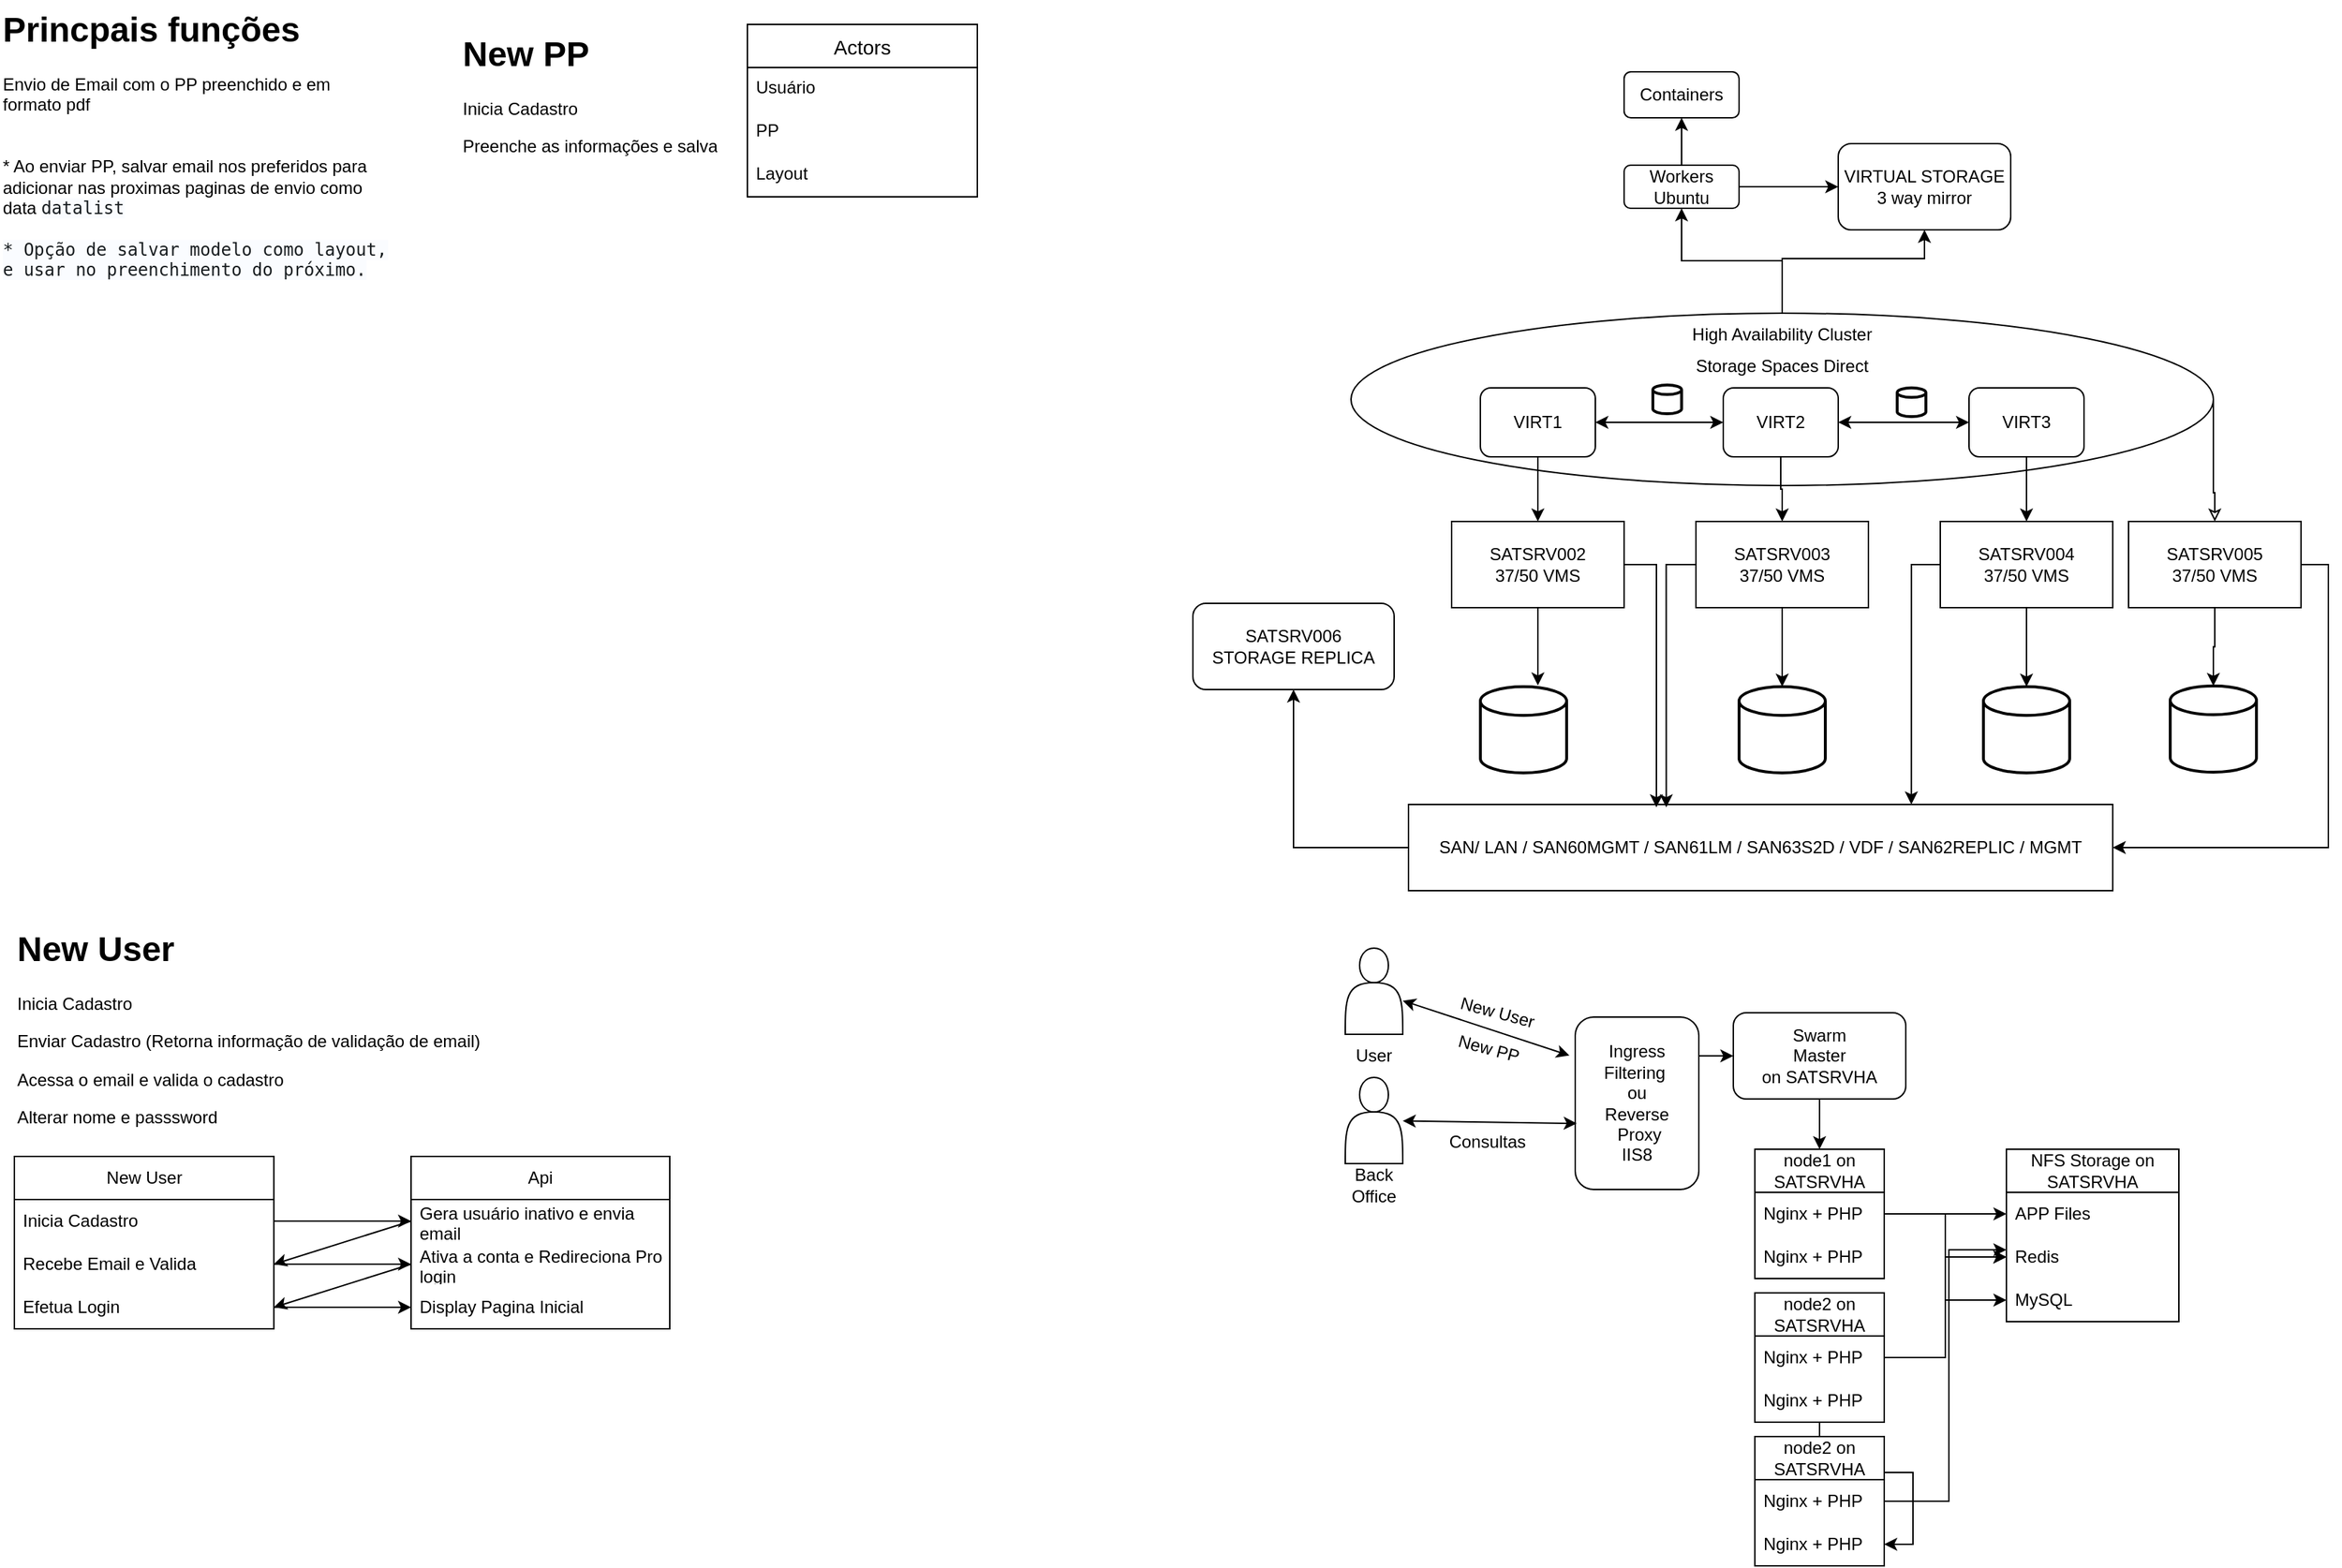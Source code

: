 <mxfile version="26.0.10">
  <diagram name="Página-1" id="sRb1VMFzk7k9GQqIcpJP">
    <mxGraphModel dx="1434" dy="738" grid="1" gridSize="10" guides="1" tooltips="1" connect="1" arrows="1" fold="1" page="1" pageScale="1" pageWidth="827" pageHeight="1169" math="0" shadow="0">
      <root>
        <mxCell id="0" />
        <mxCell id="1" parent="0" />
        <mxCell id="ARVa0btEPRFmbiTW9nYL-86" value="" style="ellipse;whiteSpace=wrap;html=1;fillColor=none;" parent="1" vertex="1">
          <mxGeometry x="960" y="228" width="600" height="120" as="geometry" />
        </mxCell>
        <mxCell id="Wn1Gz2yx4NgpHpHnQSWB-1" value="&lt;div&gt;Ingress Filtering&amp;nbsp;&lt;/div&gt;&lt;div&gt;ou&lt;/div&gt;&lt;div&gt;Reverse&lt;/div&gt;&lt;div&gt;&lt;span style=&quot;background-color: transparent; color: light-dark(rgb(0, 0, 0), rgb(255, 255, 255));&quot;&gt;&amp;nbsp;Proxy&lt;/span&gt;&lt;/div&gt;&lt;div&gt;&lt;span style=&quot;background-color: transparent; color: light-dark(rgb(0, 0, 0), rgb(255, 255, 255));&quot;&gt;IIS8&lt;/span&gt;&lt;/div&gt;" style="rounded=1;whiteSpace=wrap;html=1;" parent="1" vertex="1">
          <mxGeometry x="1116" y="718" width="86" height="120" as="geometry" />
        </mxCell>
        <mxCell id="Wn1Gz2yx4NgpHpHnQSWB-8" style="rounded=0;orthogonalLoop=1;jettySize=auto;html=1;entryX=-0.047;entryY=0.223;entryDx=0;entryDy=0;entryPerimeter=0;startArrow=classic;startFill=1;" parent="1" source="Wn1Gz2yx4NgpHpHnQSWB-6" target="Wn1Gz2yx4NgpHpHnQSWB-1" edge="1">
          <mxGeometry relative="1" as="geometry" />
        </mxCell>
        <mxCell id="Wn1Gz2yx4NgpHpHnQSWB-10" value="New User" style="text;html=1;align=center;verticalAlign=middle;whiteSpace=wrap;rounded=0;rotation=15;" parent="1" vertex="1">
          <mxGeometry x="1027.29" y="705" width="70" height="20" as="geometry" />
        </mxCell>
        <mxCell id="ARVa0btEPRFmbiTW9nYL-18" style="edgeStyle=orthogonalEdgeStyle;rounded=0;orthogonalLoop=1;jettySize=auto;html=1;entryX=0.5;entryY=0;entryDx=0;entryDy=0;" parent="1" source="Wn1Gz2yx4NgpHpHnQSWB-64" target="ARVa0btEPRFmbiTW9nYL-1" edge="1">
          <mxGeometry relative="1" as="geometry" />
        </mxCell>
        <mxCell id="Wn1Gz2yx4NgpHpHnQSWB-64" value="Swarm&lt;div&gt;Master&lt;/div&gt;&lt;div&gt;on SATSRVHA&lt;/div&gt;" style="rounded=1;whiteSpace=wrap;html=1;" parent="1" vertex="1">
          <mxGeometry x="1226" y="715" width="120" height="60" as="geometry" />
        </mxCell>
        <mxCell id="Wn1Gz2yx4NgpHpHnQSWB-68" style="edgeStyle=orthogonalEdgeStyle;rounded=0;orthogonalLoop=1;jettySize=auto;html=1;entryX=1;entryY=0.225;entryDx=0;entryDy=0;entryPerimeter=0;startArrow=classic;startFill=1;endArrow=none;endFill=0;" parent="1" source="Wn1Gz2yx4NgpHpHnQSWB-64" target="Wn1Gz2yx4NgpHpHnQSWB-1" edge="1">
          <mxGeometry relative="1" as="geometry" />
        </mxCell>
        <mxCell id="upmeUNGwV4wzVVxZJevL-4" value="Actors" style="swimlane;fontStyle=0;childLayout=stackLayout;horizontal=1;startSize=30;horizontalStack=0;resizeParent=1;resizeParentMax=0;resizeLast=0;collapsible=1;marginBottom=0;align=center;fontSize=14;swimlaneLine=1;resizable=1;container=1;" parent="1" vertex="1">
          <mxGeometry x="540" y="27" width="160" height="120" as="geometry" />
        </mxCell>
        <mxCell id="upmeUNGwV4wzVVxZJevL-5" value="Usuário" style="text;strokeColor=none;fillColor=none;spacingLeft=4;spacingRight=4;overflow=hidden;rotatable=0;points=[[0,0.5],[1,0.5]];portConstraint=eastwest;fontSize=12;whiteSpace=wrap;html=1;" parent="upmeUNGwV4wzVVxZJevL-4" vertex="1">
          <mxGeometry y="30" width="160" height="30" as="geometry" />
        </mxCell>
        <mxCell id="upmeUNGwV4wzVVxZJevL-6" value="PP" style="text;strokeColor=none;fillColor=none;spacingLeft=4;spacingRight=4;overflow=hidden;rotatable=0;points=[[0,0.5],[1,0.5]];portConstraint=eastwest;fontSize=12;whiteSpace=wrap;html=1;" parent="upmeUNGwV4wzVVxZJevL-4" vertex="1">
          <mxGeometry y="60" width="160" height="30" as="geometry" />
        </mxCell>
        <mxCell id="upmeUNGwV4wzVVxZJevL-7" value="Layout" style="text;strokeColor=none;fillColor=none;spacingLeft=4;spacingRight=4;overflow=hidden;rotatable=0;points=[[0,0.5],[1,0.5]];portConstraint=eastwest;fontSize=12;whiteSpace=wrap;html=1;" parent="upmeUNGwV4wzVVxZJevL-4" vertex="1">
          <mxGeometry y="90" width="160" height="30" as="geometry" />
        </mxCell>
        <mxCell id="upmeUNGwV4wzVVxZJevL-9" style="rounded=0;orthogonalLoop=1;jettySize=auto;html=1;entryX=0.012;entryY=0.617;entryDx=0;entryDy=0;entryPerimeter=0;startArrow=classic;startFill=1;" parent="1" source="upmeUNGwV4wzVVxZJevL-1" target="Wn1Gz2yx4NgpHpHnQSWB-1" edge="1">
          <mxGeometry relative="1" as="geometry" />
        </mxCell>
        <mxCell id="upmeUNGwV4wzVVxZJevL-10" value="Consultas" style="text;html=1;align=center;verticalAlign=middle;whiteSpace=wrap;rounded=0;rotation=0;" parent="1" vertex="1">
          <mxGeometry x="1009.22" y="793.44" width="92.42" height="23.12" as="geometry" />
        </mxCell>
        <mxCell id="upmeUNGwV4wzVVxZJevL-23" value="" style="group" parent="1" vertex="1" connectable="0">
          <mxGeometry x="946" y="760" width="60" height="90" as="geometry" />
        </mxCell>
        <mxCell id="upmeUNGwV4wzVVxZJevL-1" value="" style="shape=actor;whiteSpace=wrap;html=1;movable=1;resizable=1;rotatable=1;deletable=1;editable=1;locked=0;connectable=1;" parent="upmeUNGwV4wzVVxZJevL-23" vertex="1">
          <mxGeometry x="10" width="40" height="60" as="geometry" />
        </mxCell>
        <mxCell id="upmeUNGwV4wzVVxZJevL-2" value="Back Office" style="text;html=1;align=center;verticalAlign=middle;whiteSpace=wrap;rounded=0;movable=1;resizable=1;rotatable=1;deletable=1;editable=1;locked=0;connectable=1;" parent="upmeUNGwV4wzVVxZJevL-23" vertex="1">
          <mxGeometry y="60" width="60" height="30" as="geometry" />
        </mxCell>
        <mxCell id="upmeUNGwV4wzVVxZJevL-24" value="" style="group" parent="1" vertex="1" connectable="0">
          <mxGeometry x="946" y="670" width="60" height="90" as="geometry" />
        </mxCell>
        <mxCell id="Wn1Gz2yx4NgpHpHnQSWB-6" value="" style="shape=actor;whiteSpace=wrap;html=1;" parent="upmeUNGwV4wzVVxZJevL-24" vertex="1">
          <mxGeometry x="10" width="40" height="60" as="geometry" />
        </mxCell>
        <mxCell id="Wn1Gz2yx4NgpHpHnQSWB-7" value="User" style="text;html=1;align=center;verticalAlign=middle;whiteSpace=wrap;rounded=0;" parent="upmeUNGwV4wzVVxZJevL-24" vertex="1">
          <mxGeometry y="60" width="60" height="30" as="geometry" />
        </mxCell>
        <mxCell id="upmeUNGwV4wzVVxZJevL-35" value="New PP" style="text;html=1;align=center;verticalAlign=middle;whiteSpace=wrap;rounded=0;rotation=15;" parent="1" vertex="1">
          <mxGeometry x="1013.58" y="730" width="83.71" height="20" as="geometry" />
        </mxCell>
        <mxCell id="CH-ot6qZyjlO4fEg6qcQ-2" value="&lt;h1 style=&quot;margin-top: 0px;&quot;&gt;New User&lt;/h1&gt;&lt;p&gt;Inicia Cadastro&lt;/p&gt;&lt;p&gt;Enviar Cadastro (Retorna informação de validação de email)&lt;/p&gt;&lt;p&gt;Acessa o email e valida o cadastro&lt;/p&gt;&lt;p&gt;Alterar nome e passsword&lt;/p&gt;" style="text;html=1;whiteSpace=wrap;overflow=hidden;rounded=0;" parent="1" vertex="1">
          <mxGeometry x="30" y="650" width="340" height="155" as="geometry" />
        </mxCell>
        <mxCell id="CH-ot6qZyjlO4fEg6qcQ-4" value="&lt;h1 style=&quot;margin-top: 0px;&quot;&gt;Princpais funções&lt;/h1&gt;&lt;div&gt;Envio de Email com o PP preenchido e em formato pdf&amp;nbsp;&lt;/div&gt;&lt;div&gt;&lt;br&gt;&lt;/div&gt;&lt;div&gt;&lt;br&gt;&lt;/div&gt;&lt;div&gt;* Ao enviar PP, salvar email nos preferidos para adicionar nas proximas paginas de envio como data&amp;nbsp;&lt;span style=&quot;background-color: rgb(250, 252, 255); color: rgb(23, 28, 31); font-family: monospace; white-space-collapse: preserve;&quot;&gt;datalist&lt;/span&gt;&lt;/div&gt;&lt;div&gt;&lt;span style=&quot;background-color: rgb(250, 252, 255); color: rgb(23, 28, 31); font-family: monospace; white-space-collapse: preserve;&quot;&gt;&lt;br&gt;&lt;/span&gt;&lt;/div&gt;&lt;div&gt;&lt;span style=&quot;background-color: rgb(250, 252, 255); color: rgb(23, 28, 31); font-family: monospace; white-space-collapse: preserve;&quot;&gt;* Opção de salvar modelo como layout, e usar no preenchimento do próximo.&lt;/span&gt;&lt;/div&gt;" style="text;html=1;whiteSpace=wrap;overflow=hidden;rounded=0;" parent="1" vertex="1">
          <mxGeometry x="20" y="10" width="270" height="208" as="geometry" />
        </mxCell>
        <mxCell id="ARVa0btEPRFmbiTW9nYL-1" value="node1 on SATSRVHA" style="swimlane;fontStyle=0;childLayout=stackLayout;horizontal=1;startSize=30;horizontalStack=0;resizeParent=1;resizeParentMax=0;resizeLast=0;collapsible=1;marginBottom=0;whiteSpace=wrap;html=1;" parent="1" vertex="1">
          <mxGeometry x="1241" y="810" width="90" height="90" as="geometry" />
        </mxCell>
        <mxCell id="ARVa0btEPRFmbiTW9nYL-2" value="Nginx + PHP" style="text;strokeColor=none;fillColor=none;align=left;verticalAlign=middle;spacingLeft=4;spacingRight=4;overflow=hidden;points=[[0,0.5],[1,0.5]];portConstraint=eastwest;rotatable=0;whiteSpace=wrap;html=1;" parent="ARVa0btEPRFmbiTW9nYL-1" vertex="1">
          <mxGeometry y="30" width="90" height="30" as="geometry" />
        </mxCell>
        <mxCell id="ARVa0btEPRFmbiTW9nYL-57" value="Nginx + PHP" style="text;strokeColor=none;fillColor=none;align=left;verticalAlign=middle;spacingLeft=4;spacingRight=4;overflow=hidden;points=[[0,0.5],[1,0.5]];portConstraint=eastwest;rotatable=0;whiteSpace=wrap;html=1;" parent="ARVa0btEPRFmbiTW9nYL-1" vertex="1">
          <mxGeometry y="60" width="90" height="30" as="geometry" />
        </mxCell>
        <mxCell id="ARVa0btEPRFmbiTW9nYL-10" value="NFS Storage on&lt;div&gt;SATSRVHA&lt;/div&gt;" style="swimlane;fontStyle=0;childLayout=stackLayout;horizontal=1;startSize=30;horizontalStack=0;resizeParent=1;resizeParentMax=0;resizeLast=0;collapsible=1;marginBottom=0;whiteSpace=wrap;html=1;" parent="1" vertex="1">
          <mxGeometry x="1416" y="810" width="120" height="120" as="geometry" />
        </mxCell>
        <mxCell id="ARVa0btEPRFmbiTW9nYL-12" value="APP Files" style="text;strokeColor=none;fillColor=none;align=left;verticalAlign=middle;spacingLeft=4;spacingRight=4;overflow=hidden;points=[[0,0.5],[1,0.5]];portConstraint=eastwest;rotatable=0;whiteSpace=wrap;html=1;" parent="ARVa0btEPRFmbiTW9nYL-10" vertex="1">
          <mxGeometry y="30" width="120" height="30" as="geometry" />
        </mxCell>
        <mxCell id="ARVa0btEPRFmbiTW9nYL-13" value="Redis" style="text;strokeColor=none;fillColor=none;align=left;verticalAlign=middle;spacingLeft=4;spacingRight=4;overflow=hidden;points=[[0,0.5],[1,0.5]];portConstraint=eastwest;rotatable=0;whiteSpace=wrap;html=1;" parent="ARVa0btEPRFmbiTW9nYL-10" vertex="1">
          <mxGeometry y="60" width="120" height="30" as="geometry" />
        </mxCell>
        <mxCell id="ARVa0btEPRFmbiTW9nYL-44" value="MySQL" style="text;strokeColor=none;fillColor=none;align=left;verticalAlign=middle;spacingLeft=4;spacingRight=4;overflow=hidden;points=[[0,0.5],[1,0.5]];portConstraint=eastwest;rotatable=0;whiteSpace=wrap;html=1;" parent="ARVa0btEPRFmbiTW9nYL-10" vertex="1">
          <mxGeometry y="90" width="120" height="30" as="geometry" />
        </mxCell>
        <mxCell id="ARVa0btEPRFmbiTW9nYL-14" style="edgeStyle=orthogonalEdgeStyle;rounded=0;orthogonalLoop=1;jettySize=auto;html=1;exitX=1;exitY=0.5;exitDx=0;exitDy=0;entryX=0;entryY=0.5;entryDx=0;entryDy=0;startArrow=none;startFill=0;" parent="1" source="ARVa0btEPRFmbiTW9nYL-2" target="ARVa0btEPRFmbiTW9nYL-12" edge="1">
          <mxGeometry relative="1" as="geometry" />
        </mxCell>
        <mxCell id="ARVa0btEPRFmbiTW9nYL-45" style="edgeStyle=orthogonalEdgeStyle;rounded=0;orthogonalLoop=1;jettySize=auto;html=1;entryX=0;entryY=0.5;entryDx=0;entryDy=0;" parent="1" source="ARVa0btEPRFmbiTW9nYL-2" target="ARVa0btEPRFmbiTW9nYL-13" edge="1">
          <mxGeometry relative="1" as="geometry" />
        </mxCell>
        <mxCell id="ARVa0btEPRFmbiTW9nYL-46" style="edgeStyle=orthogonalEdgeStyle;rounded=0;orthogonalLoop=1;jettySize=auto;html=1;exitX=1;exitY=0.5;exitDx=0;exitDy=0;entryX=0;entryY=0.5;entryDx=0;entryDy=0;startArrow=none;startFill=0;" parent="1" source="ARVa0btEPRFmbiTW9nYL-2" target="ARVa0btEPRFmbiTW9nYL-44" edge="1">
          <mxGeometry relative="1" as="geometry" />
        </mxCell>
        <mxCell id="ARVa0btEPRFmbiTW9nYL-63" value="" style="edgeStyle=orthogonalEdgeStyle;rounded=0;orthogonalLoop=1;jettySize=auto;html=1;" parent="1" source="ARVa0btEPRFmbiTW9nYL-47" target="ARVa0btEPRFmbiTW9nYL-61" edge="1">
          <mxGeometry relative="1" as="geometry" />
        </mxCell>
        <mxCell id="ARVa0btEPRFmbiTW9nYL-47" value="node2 on SATSRVHA" style="swimlane;fontStyle=0;childLayout=stackLayout;horizontal=1;startSize=30;horizontalStack=0;resizeParent=1;resizeParentMax=0;resizeLast=0;collapsible=1;marginBottom=0;whiteSpace=wrap;html=1;" parent="1" vertex="1">
          <mxGeometry x="1241" y="910" width="90" height="90" as="geometry" />
        </mxCell>
        <mxCell id="ARVa0btEPRFmbiTW9nYL-48" value="Nginx + PHP" style="text;strokeColor=none;fillColor=none;align=left;verticalAlign=middle;spacingLeft=4;spacingRight=4;overflow=hidden;points=[[0,0.5],[1,0.5]];portConstraint=eastwest;rotatable=0;whiteSpace=wrap;html=1;" parent="ARVa0btEPRFmbiTW9nYL-47" vertex="1">
          <mxGeometry y="30" width="90" height="30" as="geometry" />
        </mxCell>
        <mxCell id="ARVa0btEPRFmbiTW9nYL-51" value="Nginx + PHP" style="text;strokeColor=none;fillColor=none;align=left;verticalAlign=middle;spacingLeft=4;spacingRight=4;overflow=hidden;points=[[0,0.5],[1,0.5]];portConstraint=eastwest;rotatable=0;whiteSpace=wrap;html=1;" parent="ARVa0btEPRFmbiTW9nYL-47" vertex="1">
          <mxGeometry y="60" width="90" height="30" as="geometry" />
        </mxCell>
        <mxCell id="ARVa0btEPRFmbiTW9nYL-58" style="edgeStyle=orthogonalEdgeStyle;rounded=0;orthogonalLoop=1;jettySize=auto;html=1;entryX=0;entryY=0.5;entryDx=0;entryDy=0;" parent="1" source="ARVa0btEPRFmbiTW9nYL-48" target="ARVa0btEPRFmbiTW9nYL-13" edge="1">
          <mxGeometry relative="1" as="geometry" />
        </mxCell>
        <mxCell id="ARVa0btEPRFmbiTW9nYL-59" value="node2 on SATSRVHA" style="swimlane;fontStyle=0;childLayout=stackLayout;horizontal=1;startSize=30;horizontalStack=0;resizeParent=1;resizeParentMax=0;resizeLast=0;collapsible=1;marginBottom=0;whiteSpace=wrap;html=1;" parent="1" vertex="1">
          <mxGeometry x="1241" y="1010" width="90" height="90" as="geometry" />
        </mxCell>
        <mxCell id="ARVa0btEPRFmbiTW9nYL-60" value="Nginx + PHP" style="text;strokeColor=none;fillColor=none;align=left;verticalAlign=middle;spacingLeft=4;spacingRight=4;overflow=hidden;points=[[0,0.5],[1,0.5]];portConstraint=eastwest;rotatable=0;whiteSpace=wrap;html=1;" parent="ARVa0btEPRFmbiTW9nYL-59" vertex="1">
          <mxGeometry y="30" width="90" height="30" as="geometry" />
        </mxCell>
        <mxCell id="ARVa0btEPRFmbiTW9nYL-61" value="Nginx + PHP" style="text;strokeColor=none;fillColor=none;align=left;verticalAlign=middle;spacingLeft=4;spacingRight=4;overflow=hidden;points=[[0,0.5],[1,0.5]];portConstraint=eastwest;rotatable=0;whiteSpace=wrap;html=1;" parent="ARVa0btEPRFmbiTW9nYL-59" vertex="1">
          <mxGeometry y="60" width="90" height="30" as="geometry" />
        </mxCell>
        <mxCell id="ARVa0btEPRFmbiTW9nYL-62" style="edgeStyle=orthogonalEdgeStyle;rounded=0;orthogonalLoop=1;jettySize=auto;html=1;" parent="1" source="ARVa0btEPRFmbiTW9nYL-60" edge="1">
          <mxGeometry relative="1" as="geometry">
            <mxPoint x="1416" y="880" as="targetPoint" />
            <Array as="points">
              <mxPoint x="1376" y="1055" />
              <mxPoint x="1376" y="880" />
            </Array>
          </mxGeometry>
        </mxCell>
        <mxCell id="ARVa0btEPRFmbiTW9nYL-64" value="SATSRV002&lt;div&gt;37/50 VMS&lt;/div&gt;" style="rounded=0;whiteSpace=wrap;html=1;" parent="1" vertex="1">
          <mxGeometry x="1030" y="373" width="120" height="60" as="geometry" />
        </mxCell>
        <mxCell id="ARVa0btEPRFmbiTW9nYL-65" value="SATSRV003&lt;div&gt;37/50 VMS&lt;/div&gt;" style="rounded=0;whiteSpace=wrap;html=1;" parent="1" vertex="1">
          <mxGeometry x="1200" y="373" width="120" height="60" as="geometry" />
        </mxCell>
        <mxCell id="ARVa0btEPRFmbiTW9nYL-66" value="SATSRV004&lt;div&gt;37/50 VMS&lt;/div&gt;" style="rounded=0;whiteSpace=wrap;html=1;" parent="1" vertex="1">
          <mxGeometry x="1370" y="373" width="120" height="60" as="geometry" />
        </mxCell>
        <mxCell id="ARVa0btEPRFmbiTW9nYL-71" style="edgeStyle=orthogonalEdgeStyle;rounded=0;orthogonalLoop=1;jettySize=auto;html=1;entryX=0.5;entryY=0;entryDx=0;entryDy=0;" parent="1" source="ARVa0btEPRFmbiTW9nYL-68" target="ARVa0btEPRFmbiTW9nYL-64" edge="1">
          <mxGeometry relative="1" as="geometry" />
        </mxCell>
        <mxCell id="ARVa0btEPRFmbiTW9nYL-68" value="VIRT1" style="rounded=1;whiteSpace=wrap;html=1;" parent="1" vertex="1">
          <mxGeometry x="1050" y="280" width="80" height="48" as="geometry" />
        </mxCell>
        <mxCell id="ARVa0btEPRFmbiTW9nYL-80" style="edgeStyle=orthogonalEdgeStyle;rounded=0;orthogonalLoop=1;jettySize=auto;html=1;entryX=0;entryY=0.5;entryDx=0;entryDy=0;startArrow=classic;startFill=1;" parent="1" source="ARVa0btEPRFmbiTW9nYL-69" target="ARVa0btEPRFmbiTW9nYL-70" edge="1">
          <mxGeometry relative="1" as="geometry" />
        </mxCell>
        <mxCell id="ARVa0btEPRFmbiTW9nYL-81" style="edgeStyle=orthogonalEdgeStyle;rounded=0;orthogonalLoop=1;jettySize=auto;html=1;entryX=1;entryY=0.5;entryDx=0;entryDy=0;startArrow=classic;startFill=1;" parent="1" source="ARVa0btEPRFmbiTW9nYL-69" target="ARVa0btEPRFmbiTW9nYL-68" edge="1">
          <mxGeometry relative="1" as="geometry" />
        </mxCell>
        <mxCell id="ARVa0btEPRFmbiTW9nYL-82" style="edgeStyle=orthogonalEdgeStyle;rounded=0;orthogonalLoop=1;jettySize=auto;html=1;entryX=0.5;entryY=0;entryDx=0;entryDy=0;" parent="1" source="ARVa0btEPRFmbiTW9nYL-69" target="ARVa0btEPRFmbiTW9nYL-65" edge="1">
          <mxGeometry relative="1" as="geometry" />
        </mxCell>
        <mxCell id="ARVa0btEPRFmbiTW9nYL-69" value="VIRT2" style="rounded=1;whiteSpace=wrap;html=1;" parent="1" vertex="1">
          <mxGeometry x="1219" y="280" width="80" height="48" as="geometry" />
        </mxCell>
        <mxCell id="ARVa0btEPRFmbiTW9nYL-73" style="edgeStyle=orthogonalEdgeStyle;rounded=0;orthogonalLoop=1;jettySize=auto;html=1;" parent="1" source="ARVa0btEPRFmbiTW9nYL-70" target="ARVa0btEPRFmbiTW9nYL-66" edge="1">
          <mxGeometry relative="1" as="geometry" />
        </mxCell>
        <mxCell id="ARVa0btEPRFmbiTW9nYL-70" value="VIRT3" style="rounded=1;whiteSpace=wrap;html=1;" parent="1" vertex="1">
          <mxGeometry x="1390" y="280" width="80" height="48" as="geometry" />
        </mxCell>
        <mxCell id="ARVa0btEPRFmbiTW9nYL-74" value="" style="strokeWidth=2;html=1;shape=mxgraph.flowchart.database;whiteSpace=wrap;" parent="1" vertex="1">
          <mxGeometry x="1050" y="488" width="60" height="60" as="geometry" />
        </mxCell>
        <mxCell id="ARVa0btEPRFmbiTW9nYL-75" value="" style="strokeWidth=2;html=1;shape=mxgraph.flowchart.database;whiteSpace=wrap;" parent="1" vertex="1">
          <mxGeometry x="1230" y="488" width="60" height="60" as="geometry" />
        </mxCell>
        <mxCell id="ARVa0btEPRFmbiTW9nYL-76" value="" style="strokeWidth=2;html=1;shape=mxgraph.flowchart.database;whiteSpace=wrap;" parent="1" vertex="1">
          <mxGeometry x="1400" y="488" width="60" height="60" as="geometry" />
        </mxCell>
        <mxCell id="ARVa0btEPRFmbiTW9nYL-77" style="edgeStyle=orthogonalEdgeStyle;rounded=0;orthogonalLoop=1;jettySize=auto;html=1;entryX=0.667;entryY=-0.014;entryDx=0;entryDy=0;entryPerimeter=0;" parent="1" source="ARVa0btEPRFmbiTW9nYL-64" target="ARVa0btEPRFmbiTW9nYL-74" edge="1">
          <mxGeometry relative="1" as="geometry" />
        </mxCell>
        <mxCell id="ARVa0btEPRFmbiTW9nYL-78" style="edgeStyle=orthogonalEdgeStyle;rounded=0;orthogonalLoop=1;jettySize=auto;html=1;entryX=0.5;entryY=0;entryDx=0;entryDy=0;entryPerimeter=0;" parent="1" source="ARVa0btEPRFmbiTW9nYL-65" target="ARVa0btEPRFmbiTW9nYL-75" edge="1">
          <mxGeometry relative="1" as="geometry" />
        </mxCell>
        <mxCell id="ARVa0btEPRFmbiTW9nYL-79" style="edgeStyle=orthogonalEdgeStyle;rounded=0;orthogonalLoop=1;jettySize=auto;html=1;entryX=0.5;entryY=0;entryDx=0;entryDy=0;entryPerimeter=0;" parent="1" source="ARVa0btEPRFmbiTW9nYL-66" target="ARVa0btEPRFmbiTW9nYL-76" edge="1">
          <mxGeometry relative="1" as="geometry" />
        </mxCell>
        <mxCell id="ARVa0btEPRFmbiTW9nYL-83" value="" style="strokeWidth=2;html=1;shape=mxgraph.flowchart.database;whiteSpace=wrap;" parent="1" vertex="1">
          <mxGeometry x="1170" y="278" width="20" height="20" as="geometry" />
        </mxCell>
        <mxCell id="ARVa0btEPRFmbiTW9nYL-85" value="" style="strokeWidth=2;html=1;shape=mxgraph.flowchart.database;whiteSpace=wrap;" parent="1" vertex="1">
          <mxGeometry x="1340" y="280" width="20" height="20" as="geometry" />
        </mxCell>
        <mxCell id="ARVa0btEPRFmbiTW9nYL-87" value="VIRTUAL STORAGE&lt;div&gt;3 way mirror&lt;/div&gt;" style="rounded=1;whiteSpace=wrap;html=1;" parent="1" vertex="1">
          <mxGeometry x="1299" y="110" width="120" height="60" as="geometry" />
        </mxCell>
        <mxCell id="ARVa0btEPRFmbiTW9nYL-89" value="Storage Spaces Direct" style="text;html=1;align=center;verticalAlign=middle;whiteSpace=wrap;rounded=0;" parent="1" vertex="1">
          <mxGeometry x="1190" y="250" width="140" height="30" as="geometry" />
        </mxCell>
        <mxCell id="ARVa0btEPRFmbiTW9nYL-103" style="edgeStyle=orthogonalEdgeStyle;rounded=0;orthogonalLoop=1;jettySize=auto;html=1;entryX=0.5;entryY=1;entryDx=0;entryDy=0;" parent="1" source="ARVa0btEPRFmbiTW9nYL-90" target="ARVa0btEPRFmbiTW9nYL-102" edge="1">
          <mxGeometry relative="1" as="geometry" />
        </mxCell>
        <mxCell id="ARVa0btEPRFmbiTW9nYL-90" value="SAN/ LAN / SAN60MGMT / SAN61LM / SAN63S2D / VDF / SAN62REPLIC / MGMT" style="rounded=0;whiteSpace=wrap;html=1;" parent="1" vertex="1">
          <mxGeometry x="1000" y="570" width="490" height="60" as="geometry" />
        </mxCell>
        <mxCell id="ARVa0btEPRFmbiTW9nYL-93" style="edgeStyle=orthogonalEdgeStyle;rounded=0;orthogonalLoop=1;jettySize=auto;html=1;exitX=0;exitY=0.5;exitDx=0;exitDy=0;entryX=0.714;entryY=0;entryDx=0;entryDy=0;entryPerimeter=0;" parent="1" source="ARVa0btEPRFmbiTW9nYL-66" target="ARVa0btEPRFmbiTW9nYL-90" edge="1">
          <mxGeometry relative="1" as="geometry" />
        </mxCell>
        <mxCell id="ARVa0btEPRFmbiTW9nYL-99" style="edgeStyle=orthogonalEdgeStyle;rounded=0;orthogonalLoop=1;jettySize=auto;html=1;exitX=0.5;exitY=0;exitDx=0;exitDy=0;entryX=0.5;entryY=1;entryDx=0;entryDy=0;" parent="1" source="ARVa0btEPRFmbiTW9nYL-94" target="ARVa0btEPRFmbiTW9nYL-95" edge="1">
          <mxGeometry relative="1" as="geometry" />
        </mxCell>
        <mxCell id="ARVa0btEPRFmbiTW9nYL-101" style="edgeStyle=orthogonalEdgeStyle;rounded=0;orthogonalLoop=1;jettySize=auto;html=1;" parent="1" source="ARVa0btEPRFmbiTW9nYL-94" target="ARVa0btEPRFmbiTW9nYL-87" edge="1">
          <mxGeometry relative="1" as="geometry">
            <Array as="points">
              <mxPoint x="1260" y="190" />
            </Array>
          </mxGeometry>
        </mxCell>
        <mxCell id="ARVa0btEPRFmbiTW9nYL-94" value="High Availability Cluster" style="text;html=1;align=center;verticalAlign=middle;whiteSpace=wrap;rounded=0;" parent="1" vertex="1">
          <mxGeometry x="1190" y="228" width="140" height="30" as="geometry" />
        </mxCell>
        <mxCell id="ARVa0btEPRFmbiTW9nYL-98" style="edgeStyle=orthogonalEdgeStyle;rounded=0;orthogonalLoop=1;jettySize=auto;html=1;entryX=0.5;entryY=1;entryDx=0;entryDy=0;" parent="1" source="ARVa0btEPRFmbiTW9nYL-95" target="ARVa0btEPRFmbiTW9nYL-97" edge="1">
          <mxGeometry relative="1" as="geometry" />
        </mxCell>
        <mxCell id="ARVa0btEPRFmbiTW9nYL-100" style="edgeStyle=orthogonalEdgeStyle;rounded=0;orthogonalLoop=1;jettySize=auto;html=1;entryX=0;entryY=0.5;entryDx=0;entryDy=0;" parent="1" source="ARVa0btEPRFmbiTW9nYL-95" target="ARVa0btEPRFmbiTW9nYL-87" edge="1">
          <mxGeometry relative="1" as="geometry" />
        </mxCell>
        <mxCell id="ARVa0btEPRFmbiTW9nYL-95" value="Workers&lt;div&gt;Ubuntu&lt;/div&gt;" style="rounded=1;whiteSpace=wrap;html=1;" parent="1" vertex="1">
          <mxGeometry x="1150" y="125" width="80" height="30" as="geometry" />
        </mxCell>
        <mxCell id="ARVa0btEPRFmbiTW9nYL-97" value="Containers" style="rounded=1;whiteSpace=wrap;html=1;" parent="1" vertex="1">
          <mxGeometry x="1150" y="60" width="80" height="32" as="geometry" />
        </mxCell>
        <mxCell id="ARVa0btEPRFmbiTW9nYL-102" value="SATSRV006&lt;div&gt;STORAGE REPLICA&lt;/div&gt;" style="rounded=1;whiteSpace=wrap;html=1;" parent="1" vertex="1">
          <mxGeometry x="850" y="430" width="140" height="60" as="geometry" />
        </mxCell>
        <mxCell id="ARVa0btEPRFmbiTW9nYL-104" style="edgeStyle=orthogonalEdgeStyle;rounded=0;orthogonalLoop=1;jettySize=auto;html=1;exitX=1;exitY=0.5;exitDx=0;exitDy=0;entryX=0.352;entryY=0.033;entryDx=0;entryDy=0;entryPerimeter=0;" parent="1" source="ARVa0btEPRFmbiTW9nYL-64" target="ARVa0btEPRFmbiTW9nYL-90" edge="1">
          <mxGeometry relative="1" as="geometry" />
        </mxCell>
        <mxCell id="ARVa0btEPRFmbiTW9nYL-105" style="edgeStyle=orthogonalEdgeStyle;rounded=0;orthogonalLoop=1;jettySize=auto;html=1;exitX=0;exitY=0.5;exitDx=0;exitDy=0;entryX=0.366;entryY=0.033;entryDx=0;entryDy=0;entryPerimeter=0;" parent="1" source="ARVa0btEPRFmbiTW9nYL-65" target="ARVa0btEPRFmbiTW9nYL-90" edge="1">
          <mxGeometry relative="1" as="geometry" />
        </mxCell>
        <mxCell id="ARVa0btEPRFmbiTW9nYL-111" style="edgeStyle=orthogonalEdgeStyle;rounded=0;orthogonalLoop=1;jettySize=auto;html=1;entryX=1;entryY=0.5;entryDx=0;entryDy=0;" parent="1" source="ARVa0btEPRFmbiTW9nYL-108" target="ARVa0btEPRFmbiTW9nYL-90" edge="1">
          <mxGeometry relative="1" as="geometry">
            <Array as="points">
              <mxPoint x="1640" y="403" />
              <mxPoint x="1640" y="600" />
            </Array>
          </mxGeometry>
        </mxCell>
        <mxCell id="ARVa0btEPRFmbiTW9nYL-114" style="edgeStyle=orthogonalEdgeStyle;rounded=0;orthogonalLoop=1;jettySize=auto;html=1;entryX=1;entryY=0.5;entryDx=0;entryDy=0;startArrow=classic;startFill=0;endArrow=none;" parent="1" source="ARVa0btEPRFmbiTW9nYL-108" target="ARVa0btEPRFmbiTW9nYL-86" edge="1">
          <mxGeometry relative="1" as="geometry">
            <Array as="points">
              <mxPoint x="1561" y="353" />
              <mxPoint x="1560" y="353" />
            </Array>
          </mxGeometry>
        </mxCell>
        <mxCell id="ARVa0btEPRFmbiTW9nYL-108" value="SATSRV005&lt;div&gt;37/50 VMS&lt;/div&gt;" style="rounded=0;whiteSpace=wrap;html=1;" parent="1" vertex="1">
          <mxGeometry x="1501" y="373" width="120" height="60" as="geometry" />
        </mxCell>
        <mxCell id="ARVa0btEPRFmbiTW9nYL-109" value="" style="strokeWidth=2;html=1;shape=mxgraph.flowchart.database;whiteSpace=wrap;" parent="1" vertex="1">
          <mxGeometry x="1530" y="487.5" width="60" height="60" as="geometry" />
        </mxCell>
        <mxCell id="ARVa0btEPRFmbiTW9nYL-110" style="edgeStyle=orthogonalEdgeStyle;rounded=0;orthogonalLoop=1;jettySize=auto;html=1;entryX=0.5;entryY=0;entryDx=0;entryDy=0;entryPerimeter=0;" parent="1" source="ARVa0btEPRFmbiTW9nYL-108" target="ARVa0btEPRFmbiTW9nYL-109" edge="1">
          <mxGeometry relative="1" as="geometry" />
        </mxCell>
        <mxCell id="MJmKFxles7q73hkcpPxF-3" value="New User" style="swimlane;fontStyle=0;childLayout=stackLayout;horizontal=1;startSize=30;horizontalStack=0;resizeParent=1;resizeParentMax=0;resizeLast=0;collapsible=1;marginBottom=0;whiteSpace=wrap;html=1;" parent="1" vertex="1">
          <mxGeometry x="30" y="815" width="180.57" height="120" as="geometry" />
        </mxCell>
        <mxCell id="MJmKFxles7q73hkcpPxF-4" value="Inicia Cadastro" style="text;strokeColor=none;fillColor=none;align=left;verticalAlign=middle;spacingLeft=4;spacingRight=4;overflow=hidden;points=[[0,0.5],[1,0.5]];portConstraint=eastwest;rotatable=0;whiteSpace=wrap;html=1;" parent="MJmKFxles7q73hkcpPxF-3" vertex="1">
          <mxGeometry y="30" width="180.57" height="30" as="geometry" />
        </mxCell>
        <mxCell id="MJmKFxles7q73hkcpPxF-5" value="Recebe Email e Valida&lt;span style=&quot;white-space: pre;&quot;&gt;&#x9;&lt;/span&gt;" style="text;strokeColor=none;fillColor=none;align=left;verticalAlign=middle;spacingLeft=4;spacingRight=4;overflow=hidden;points=[[0,0.5],[1,0.5]];portConstraint=eastwest;rotatable=0;whiteSpace=wrap;html=1;" parent="MJmKFxles7q73hkcpPxF-3" vertex="1">
          <mxGeometry y="60" width="180.57" height="30" as="geometry" />
        </mxCell>
        <mxCell id="MJmKFxles7q73hkcpPxF-6" value="Efetua Login" style="text;strokeColor=none;fillColor=none;align=left;verticalAlign=middle;spacingLeft=4;spacingRight=4;overflow=hidden;points=[[0,0.5],[1,0.5]];portConstraint=eastwest;rotatable=0;whiteSpace=wrap;html=1;" parent="MJmKFxles7q73hkcpPxF-3" vertex="1">
          <mxGeometry y="90" width="180.57" height="30" as="geometry" />
        </mxCell>
        <mxCell id="MJmKFxles7q73hkcpPxF-7" value="Api" style="swimlane;fontStyle=0;childLayout=stackLayout;horizontal=1;startSize=30;horizontalStack=0;resizeParent=1;resizeParentMax=0;resizeLast=0;collapsible=1;marginBottom=0;whiteSpace=wrap;html=1;" parent="1" vertex="1">
          <mxGeometry x="306" y="815" width="180" height="120" as="geometry" />
        </mxCell>
        <mxCell id="MJmKFxles7q73hkcpPxF-8" value="Gera usuário inativo e envia email" style="text;strokeColor=none;fillColor=none;align=left;verticalAlign=middle;spacingLeft=4;spacingRight=4;overflow=hidden;points=[[0,0.5],[1,0.5]];portConstraint=eastwest;rotatable=0;whiteSpace=wrap;html=1;" parent="MJmKFxles7q73hkcpPxF-7" vertex="1">
          <mxGeometry y="30" width="180" height="30" as="geometry" />
        </mxCell>
        <mxCell id="MJmKFxles7q73hkcpPxF-9" value="Ativa a conta e Redireciona Pro login" style="text;strokeColor=none;fillColor=none;align=left;verticalAlign=middle;spacingLeft=4;spacingRight=4;overflow=hidden;points=[[0,0.5],[1,0.5]];portConstraint=eastwest;rotatable=0;whiteSpace=wrap;html=1;" parent="MJmKFxles7q73hkcpPxF-7" vertex="1">
          <mxGeometry y="60" width="180" height="30" as="geometry" />
        </mxCell>
        <mxCell id="MJmKFxles7q73hkcpPxF-10" value="Display Pagina Inicial" style="text;strokeColor=none;fillColor=none;align=left;verticalAlign=middle;spacingLeft=4;spacingRight=4;overflow=hidden;points=[[0,0.5],[1,0.5]];portConstraint=eastwest;rotatable=0;whiteSpace=wrap;html=1;" parent="MJmKFxles7q73hkcpPxF-7" vertex="1">
          <mxGeometry y="90" width="180" height="30" as="geometry" />
        </mxCell>
        <mxCell id="MJmKFxles7q73hkcpPxF-11" style="edgeStyle=orthogonalEdgeStyle;rounded=0;orthogonalLoop=1;jettySize=auto;html=1;entryX=0;entryY=0.5;entryDx=0;entryDy=0;" parent="1" source="MJmKFxles7q73hkcpPxF-4" target="MJmKFxles7q73hkcpPxF-8" edge="1">
          <mxGeometry relative="1" as="geometry" />
        </mxCell>
        <mxCell id="MJmKFxles7q73hkcpPxF-13" style="edgeStyle=orthogonalEdgeStyle;rounded=0;orthogonalLoop=1;jettySize=auto;html=1;entryX=0;entryY=0.5;entryDx=0;entryDy=0;" parent="1" source="MJmKFxles7q73hkcpPxF-5" target="MJmKFxles7q73hkcpPxF-9" edge="1">
          <mxGeometry relative="1" as="geometry" />
        </mxCell>
        <mxCell id="MJmKFxles7q73hkcpPxF-15" style="edgeStyle=orthogonalEdgeStyle;rounded=0;orthogonalLoop=1;jettySize=auto;html=1;entryX=0;entryY=0.5;entryDx=0;entryDy=0;" parent="1" source="MJmKFxles7q73hkcpPxF-6" target="MJmKFxles7q73hkcpPxF-10" edge="1">
          <mxGeometry relative="1" as="geometry" />
        </mxCell>
        <mxCell id="MJmKFxles7q73hkcpPxF-17" style="rounded=0;orthogonalLoop=1;jettySize=auto;html=1;exitX=0;exitY=0.5;exitDx=0;exitDy=0;entryX=1;entryY=0.5;entryDx=0;entryDy=0;" parent="1" source="MJmKFxles7q73hkcpPxF-9" target="MJmKFxles7q73hkcpPxF-6" edge="1">
          <mxGeometry relative="1" as="geometry" />
        </mxCell>
        <mxCell id="MJmKFxles7q73hkcpPxF-18" style="rounded=0;orthogonalLoop=1;jettySize=auto;html=1;entryX=1;entryY=0.5;entryDx=0;entryDy=0;exitX=0;exitY=0.5;exitDx=0;exitDy=0;" parent="1" source="MJmKFxles7q73hkcpPxF-8" target="MJmKFxles7q73hkcpPxF-5" edge="1">
          <mxGeometry relative="1" as="geometry" />
        </mxCell>
        <mxCell id="MJmKFxles7q73hkcpPxF-19" value="&lt;h1 style=&quot;margin-top: 0px;&quot;&gt;New PP&lt;/h1&gt;&lt;p&gt;Inicia Cadastro&lt;/p&gt;&lt;p&gt;Preenche as informações e salva&lt;/p&gt;" style="text;html=1;whiteSpace=wrap;overflow=hidden;rounded=0;" parent="1" vertex="1">
          <mxGeometry x="340" y="27" width="220" height="98" as="geometry" />
        </mxCell>
      </root>
    </mxGraphModel>
  </diagram>
</mxfile>

